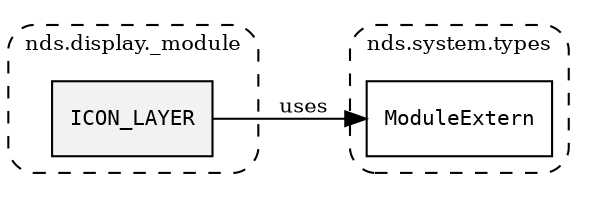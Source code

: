/**
 * This dot file creates symbol collaboration diagram for ICON_LAYER.
 */
digraph ZSERIO
{
    node [shape=box, fontsize=10];
    rankdir="LR";
    fontsize=10;
    tooltip="ICON_LAYER collaboration diagram";

    subgraph "cluster_nds.display._module"
    {
        style="dashed, rounded";
        label="nds.display._module";
        tooltip="Package nds.display._module";
        href="../../../content/packages/nds.display._module.html#Package-nds-display-_module";
        target="_parent";

        "ICON_LAYER" [style="filled", fillcolor="#0000000D", target="_parent", label=<<font face="monospace"><table align="center" border="0" cellspacing="0" cellpadding="0"><tr><td href="../../../content/packages/nds.display._module.html#Constant-ICON_LAYER" title="Constant defined in nds.display._module">ICON_LAYER</td></tr></table></font>>];
    }

    subgraph "cluster_nds.system.types"
    {
        style="dashed, rounded";
        label="nds.system.types";
        tooltip="Package nds.system.types";
        href="../../../content/packages/nds.system.types.html#Package-nds-system-types";
        target="_parent";

        "ModuleExtern" [target="_parent", label=<<font face="monospace"><table align="center" border="0" cellspacing="0" cellpadding="0"><tr><td href="../../../content/packages/nds.system.types.html#Subtype-ModuleExtern" title="Subtype defined in nds.system.types">ModuleExtern</td></tr></table></font>>];
    }

    "ICON_LAYER" -> "ModuleExtern" [label="uses", fontsize=10];
}
